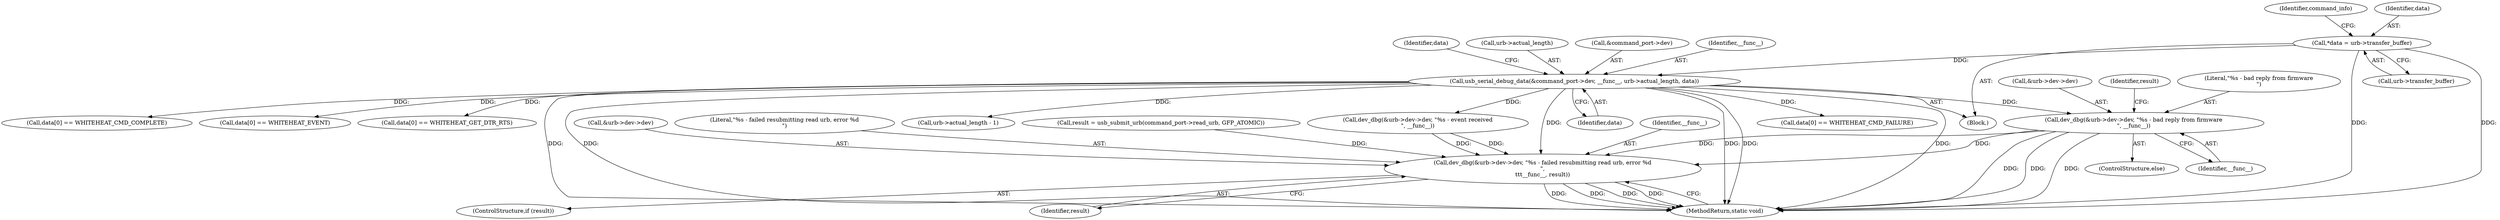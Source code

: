 digraph "0_linux_6817ae225cd650fb1c3295d769298c38b1eba818@pointer" {
"1000266" [label="(Call,dev_dbg(&urb->dev->dev, \"%s - bad reply from firmware\n\", __func__))"];
"1000172" [label="(Call,usb_serial_debug_data(&command_port->dev, __func__, urb->actual_length, data))"];
"1000119" [label="(Call,*data = urb->transfer_buffer)"];
"1000284" [label="(Call,dev_dbg(&urb->dev->dev, \"%s - failed resubmitting read urb, error %d\n\",\n\t\t\t__func__, result))"];
"1000285" [label="(Call,&urb->dev->dev)"];
"1000284" [label="(Call,dev_dbg(&urb->dev->dev, \"%s - failed resubmitting read urb, error %d\n\",\n\t\t\t__func__, result))"];
"1000201" [label="(Call,data[0] == WHITEHEAT_CMD_FAILURE)"];
"1000273" [label="(Literal,\"%s - bad reply from firmware\n\")"];
"1000181" [label="(Identifier,data)"];
"1000185" [label="(Identifier,data)"];
"1000126" [label="(Identifier,command_info)"];
"1000178" [label="(Call,urb->actual_length)"];
"1000225" [label="(Call,dev_dbg(&urb->dev->dev, \"%s - event received\n\", __func__))"];
"1000267" [label="(Call,&urb->dev->dev)"];
"1000282" [label="(ControlStructure,if (result))"];
"1000183" [label="(Call,data[0] == WHITEHEAT_CMD_COMPLETE)"];
"1000265" [label="(ControlStructure,else)"];
"1000274" [label="(Identifier,__func__)"];
"1000120" [label="(Identifier,data)"];
"1000119" [label="(Call,*data = urb->transfer_buffer)"];
"1000219" [label="(Call,data[0] == WHITEHEAT_EVENT)"];
"1000291" [label="(Literal,\"%s - failed resubmitting read urb, error %d\n\")"];
"1000275" [label="(Call,result = usb_submit_urb(command_port->read_urb, GFP_ATOMIC))"];
"1000172" [label="(Call,usb_serial_debug_data(&command_port->dev, __func__, urb->actual_length, data))"];
"1000293" [label="(Identifier,result)"];
"1000292" [label="(Identifier,__func__)"];
"1000266" [label="(Call,dev_dbg(&urb->dev->dev, \"%s - bad reply from firmware\n\", __func__))"];
"1000173" [label="(Call,&command_port->dev)"];
"1000104" [label="(Block,)"];
"1000236" [label="(Call,data[0] == WHITEHEAT_GET_DTR_RTS)"];
"1000177" [label="(Identifier,__func__)"];
"1000294" [label="(MethodReturn,static void)"];
"1000121" [label="(Call,urb->transfer_buffer)"];
"1000250" [label="(Call,urb->actual_length - 1)"];
"1000276" [label="(Identifier,result)"];
"1000266" -> "1000265"  [label="AST: "];
"1000266" -> "1000274"  [label="CFG: "];
"1000267" -> "1000266"  [label="AST: "];
"1000273" -> "1000266"  [label="AST: "];
"1000274" -> "1000266"  [label="AST: "];
"1000276" -> "1000266"  [label="CFG: "];
"1000266" -> "1000294"  [label="DDG: "];
"1000266" -> "1000294"  [label="DDG: "];
"1000266" -> "1000294"  [label="DDG: "];
"1000172" -> "1000266"  [label="DDG: "];
"1000266" -> "1000284"  [label="DDG: "];
"1000266" -> "1000284"  [label="DDG: "];
"1000172" -> "1000104"  [label="AST: "];
"1000172" -> "1000181"  [label="CFG: "];
"1000173" -> "1000172"  [label="AST: "];
"1000177" -> "1000172"  [label="AST: "];
"1000178" -> "1000172"  [label="AST: "];
"1000181" -> "1000172"  [label="AST: "];
"1000185" -> "1000172"  [label="CFG: "];
"1000172" -> "1000294"  [label="DDG: "];
"1000172" -> "1000294"  [label="DDG: "];
"1000172" -> "1000294"  [label="DDG: "];
"1000172" -> "1000294"  [label="DDG: "];
"1000172" -> "1000294"  [label="DDG: "];
"1000119" -> "1000172"  [label="DDG: "];
"1000172" -> "1000183"  [label="DDG: "];
"1000172" -> "1000201"  [label="DDG: "];
"1000172" -> "1000219"  [label="DDG: "];
"1000172" -> "1000225"  [label="DDG: "];
"1000172" -> "1000236"  [label="DDG: "];
"1000172" -> "1000250"  [label="DDG: "];
"1000172" -> "1000284"  [label="DDG: "];
"1000119" -> "1000104"  [label="AST: "];
"1000119" -> "1000121"  [label="CFG: "];
"1000120" -> "1000119"  [label="AST: "];
"1000121" -> "1000119"  [label="AST: "];
"1000126" -> "1000119"  [label="CFG: "];
"1000119" -> "1000294"  [label="DDG: "];
"1000119" -> "1000294"  [label="DDG: "];
"1000284" -> "1000282"  [label="AST: "];
"1000284" -> "1000293"  [label="CFG: "];
"1000285" -> "1000284"  [label="AST: "];
"1000291" -> "1000284"  [label="AST: "];
"1000292" -> "1000284"  [label="AST: "];
"1000293" -> "1000284"  [label="AST: "];
"1000294" -> "1000284"  [label="CFG: "];
"1000284" -> "1000294"  [label="DDG: "];
"1000284" -> "1000294"  [label="DDG: "];
"1000284" -> "1000294"  [label="DDG: "];
"1000284" -> "1000294"  [label="DDG: "];
"1000225" -> "1000284"  [label="DDG: "];
"1000225" -> "1000284"  [label="DDG: "];
"1000275" -> "1000284"  [label="DDG: "];
}

